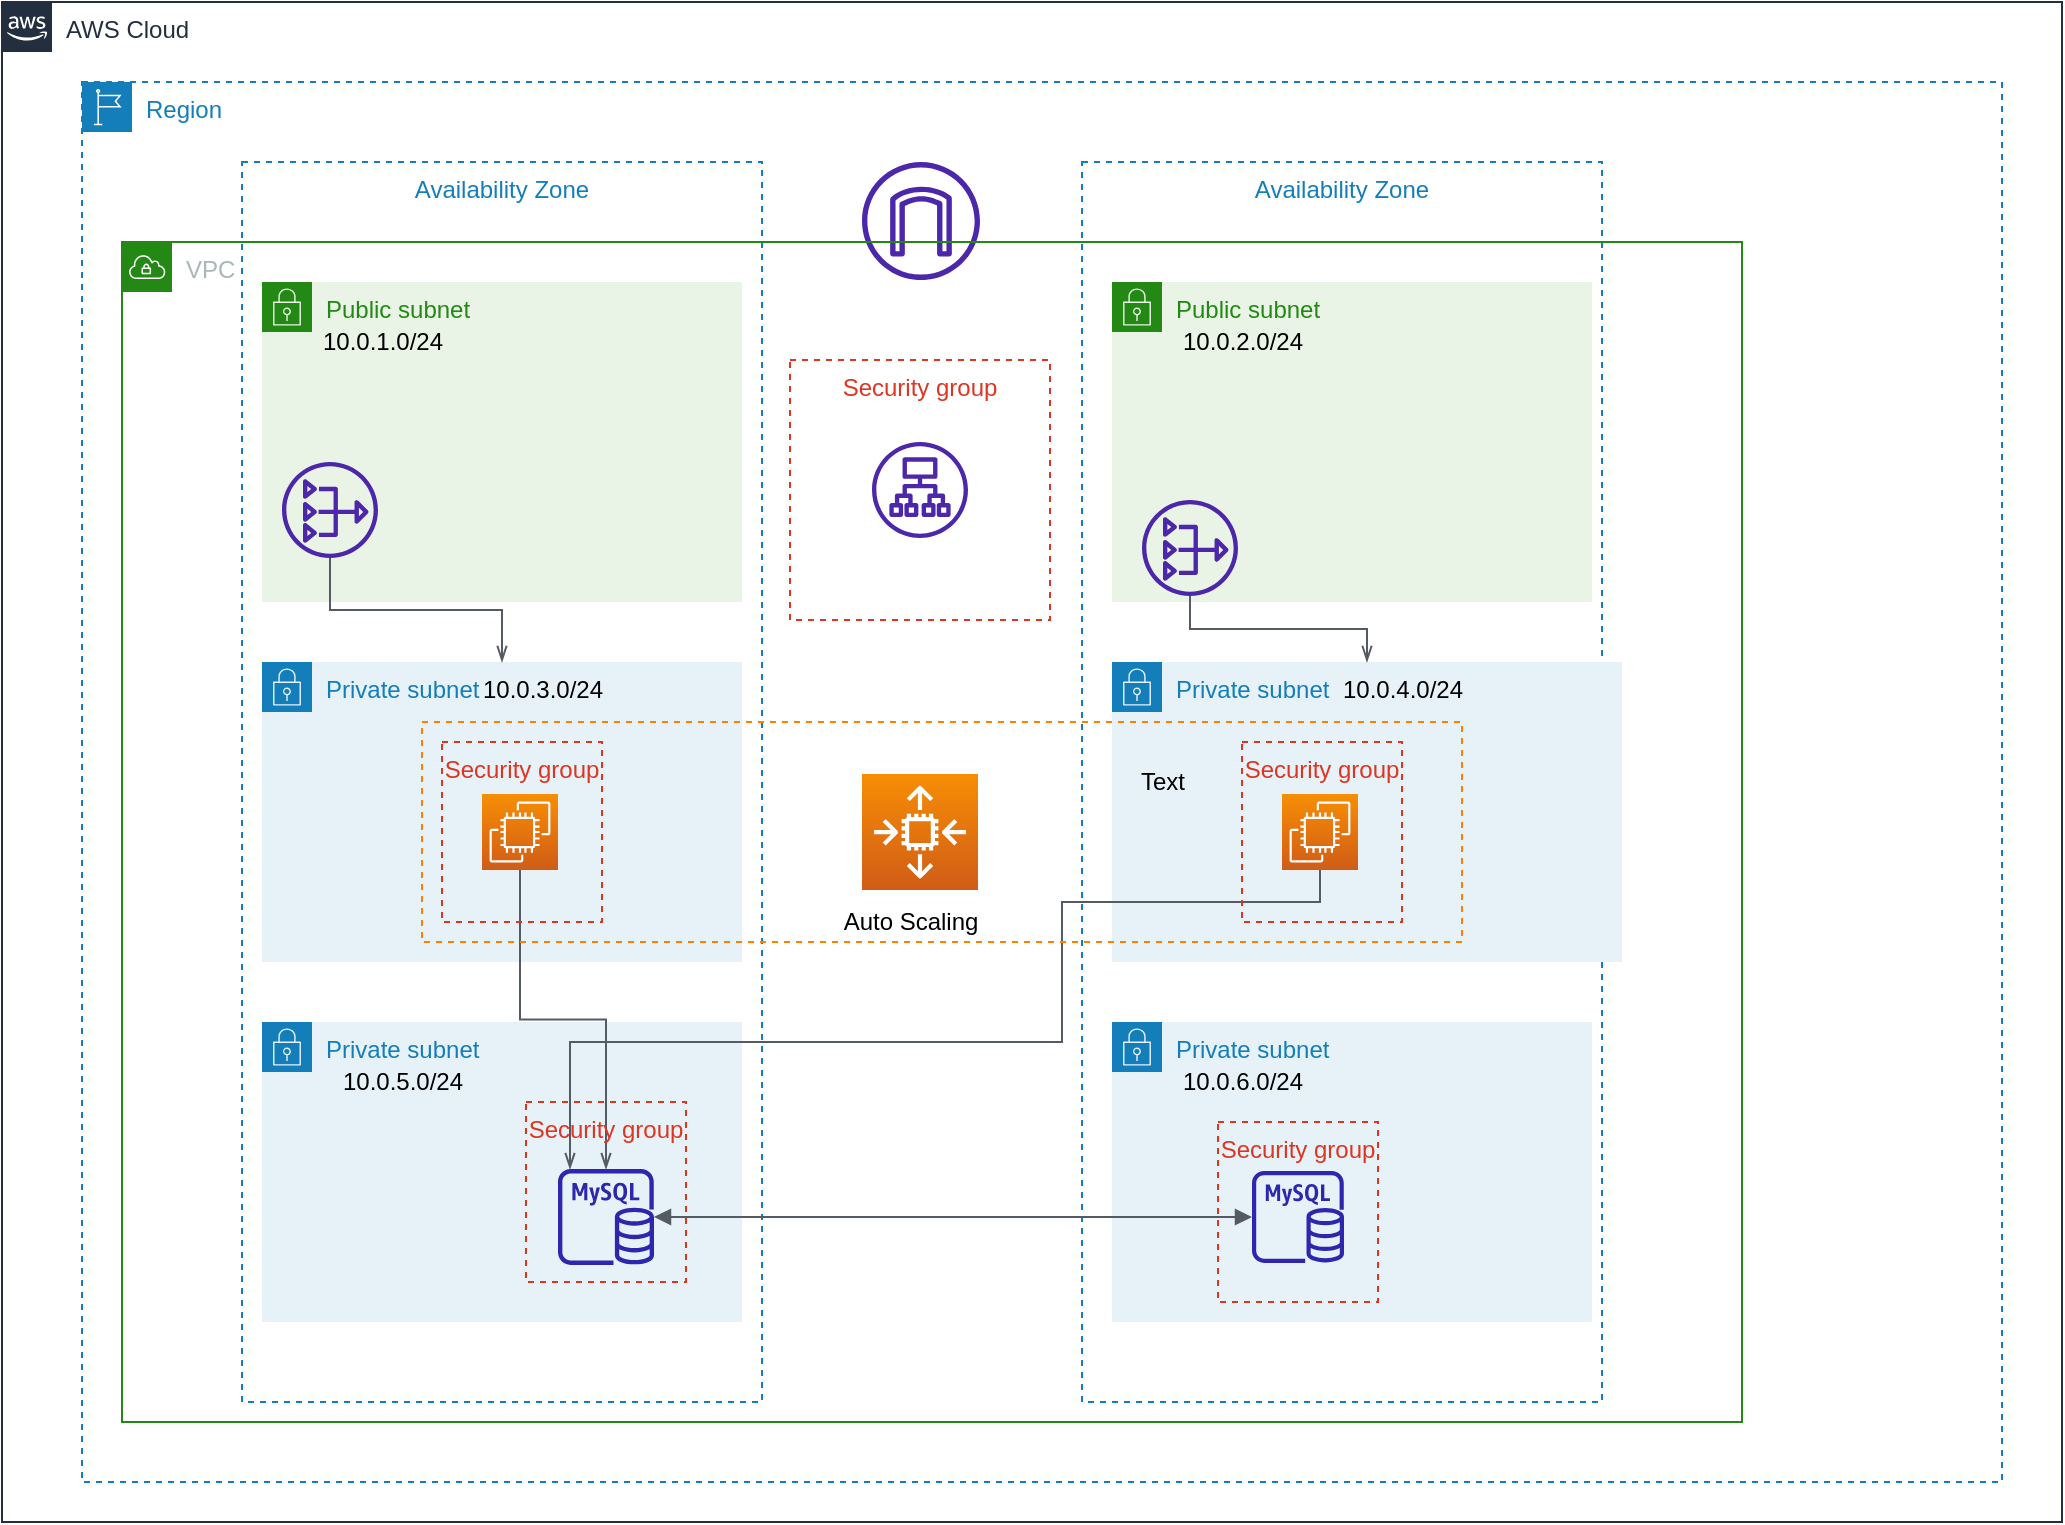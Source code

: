 <mxfile version="16.5.4" type="github">
  <diagram id="Ht1M8jgEwFfnCIfOTk4-" name="Page-1">
    <mxGraphModel dx="3555" dy="1965" grid="1" gridSize="10" guides="1" tooltips="1" connect="1" arrows="1" fold="1" page="1" pageScale="1" pageWidth="1100" pageHeight="850" math="0" shadow="0">
      <root>
        <mxCell id="0" />
        <mxCell id="1" parent="0" />
        <mxCell id="m-Myh3C7QMHVJur2ZRFy-6" value="Region" style="points=[[0,0],[0.25,0],[0.5,0],[0.75,0],[1,0],[1,0.25],[1,0.5],[1,0.75],[1,1],[0.75,1],[0.5,1],[0.25,1],[0,1],[0,0.75],[0,0.5],[0,0.25]];outlineConnect=0;gradientColor=none;html=1;whiteSpace=wrap;fontSize=12;fontStyle=0;container=1;pointerEvents=0;collapsible=0;recursiveResize=0;shape=mxgraph.aws4.group;grIcon=mxgraph.aws4.group_region;strokeColor=#147EBA;fillColor=none;verticalAlign=top;align=left;spacingLeft=30;fontColor=#147EBA;dashed=1;" vertex="1" parent="1">
          <mxGeometry x="80" y="110" width="960" height="700" as="geometry" />
        </mxCell>
        <mxCell id="m-Myh3C7QMHVJur2ZRFy-13" value="Private subnet" style="points=[[0,0],[0.25,0],[0.5,0],[0.75,0],[1,0],[1,0.25],[1,0.5],[1,0.75],[1,1],[0.75,1],[0.5,1],[0.25,1],[0,1],[0,0.75],[0,0.5],[0,0.25]];outlineConnect=0;gradientColor=none;html=1;whiteSpace=wrap;fontSize=12;fontStyle=0;container=1;pointerEvents=0;collapsible=0;recursiveResize=0;shape=mxgraph.aws4.group;grIcon=mxgraph.aws4.group_security_group;grStroke=0;strokeColor=#147EBA;fillColor=#E6F2F8;verticalAlign=top;align=left;spacingLeft=30;fontColor=#147EBA;dashed=0;" vertex="1" parent="m-Myh3C7QMHVJur2ZRFy-6">
          <mxGeometry x="90" y="470" width="240" height="150" as="geometry" />
        </mxCell>
        <mxCell id="m-Myh3C7QMHVJur2ZRFy-4" value="AWS Cloud" style="points=[[0,0],[0.25,0],[0.5,0],[0.75,0],[1,0],[1,0.25],[1,0.5],[1,0.75],[1,1],[0.75,1],[0.5,1],[0.25,1],[0,1],[0,0.75],[0,0.5],[0,0.25]];outlineConnect=0;gradientColor=none;html=1;whiteSpace=wrap;fontSize=12;fontStyle=0;container=1;pointerEvents=0;collapsible=0;recursiveResize=0;shape=mxgraph.aws4.group;grIcon=mxgraph.aws4.group_aws_cloud_alt;strokeColor=#232F3E;fillColor=none;verticalAlign=top;align=left;spacingLeft=30;fontColor=#232F3E;dashed=0;" vertex="1" parent="1">
          <mxGeometry x="40" y="70" width="1030" height="760" as="geometry" />
        </mxCell>
        <mxCell id="m-Myh3C7QMHVJur2ZRFy-7" value="Availability Zone" style="fillColor=none;strokeColor=#147EBA;dashed=1;verticalAlign=top;fontStyle=0;fontColor=#147EBA;" vertex="1" parent="m-Myh3C7QMHVJur2ZRFy-4">
          <mxGeometry x="540" y="80" width="260" height="620" as="geometry" />
        </mxCell>
        <mxCell id="m-Myh3C7QMHVJur2ZRFy-33" value="" style="sketch=0;outlineConnect=0;fontColor=#232F3E;gradientColor=none;fillColor=#4D27AA;strokeColor=none;dashed=0;verticalLabelPosition=bottom;verticalAlign=top;align=center;html=1;fontSize=12;fontStyle=0;aspect=fixed;pointerEvents=1;shape=mxgraph.aws4.internet_gateway;" vertex="1" parent="m-Myh3C7QMHVJur2ZRFy-4">
          <mxGeometry x="430" y="80" width="59" height="59" as="geometry" />
        </mxCell>
        <mxCell id="m-Myh3C7QMHVJur2ZRFy-55" value="10.0.5.0/24" style="text;html=1;resizable=0;autosize=1;align=center;verticalAlign=middle;points=[];fillColor=none;strokeColor=none;rounded=0;dashed=1;" vertex="1" parent="m-Myh3C7QMHVJur2ZRFy-4">
          <mxGeometry x="160" y="530" width="80" height="20" as="geometry" />
        </mxCell>
        <mxCell id="m-Myh3C7QMHVJur2ZRFy-8" value="Availability Zone" style="fillColor=none;strokeColor=#147EBA;dashed=1;verticalAlign=top;fontStyle=0;fontColor=#147EBA;" vertex="1" parent="m-Myh3C7QMHVJur2ZRFy-4">
          <mxGeometry x="120" y="80" width="260" height="620" as="geometry" />
        </mxCell>
        <mxCell id="m-Myh3C7QMHVJur2ZRFy-9" value="VPC" style="points=[[0,0],[0.25,0],[0.5,0],[0.75,0],[1,0],[1,0.25],[1,0.5],[1,0.75],[1,1],[0.75,1],[0.5,1],[0.25,1],[0,1],[0,0.75],[0,0.5],[0,0.25]];outlineConnect=0;gradientColor=none;html=1;whiteSpace=wrap;fontSize=12;fontStyle=0;container=1;pointerEvents=0;collapsible=0;recursiveResize=0;shape=mxgraph.aws4.group;grIcon=mxgraph.aws4.group_vpc;strokeColor=#248814;fillColor=none;verticalAlign=top;align=left;spacingLeft=30;fontColor=#AAB7B8;dashed=0;" vertex="1" parent="1">
          <mxGeometry x="100" y="190" width="810" height="590" as="geometry" />
        </mxCell>
        <mxCell id="m-Myh3C7QMHVJur2ZRFy-10" value="Public subnet" style="points=[[0,0],[0.25,0],[0.5,0],[0.75,0],[1,0],[1,0.25],[1,0.5],[1,0.75],[1,1],[0.75,1],[0.5,1],[0.25,1],[0,1],[0,0.75],[0,0.5],[0,0.25]];outlineConnect=0;gradientColor=none;html=1;whiteSpace=wrap;fontSize=12;fontStyle=0;container=1;pointerEvents=0;collapsible=0;recursiveResize=0;shape=mxgraph.aws4.group;grIcon=mxgraph.aws4.group_security_group;grStroke=0;strokeColor=#248814;fillColor=#E9F3E6;verticalAlign=top;align=left;spacingLeft=30;fontColor=#248814;dashed=0;" vertex="1" parent="m-Myh3C7QMHVJur2ZRFy-9">
          <mxGeometry x="70" y="20" width="240" height="160" as="geometry" />
        </mxCell>
        <mxCell id="m-Myh3C7QMHVJur2ZRFy-28" value="" style="sketch=0;outlineConnect=0;fontColor=#232F3E;gradientColor=none;fillColor=#4D27AA;strokeColor=none;dashed=0;verticalLabelPosition=bottom;verticalAlign=top;align=center;html=1;fontSize=12;fontStyle=0;aspect=fixed;pointerEvents=1;shape=mxgraph.aws4.nat_gateway;" vertex="1" parent="m-Myh3C7QMHVJur2ZRFy-10">
          <mxGeometry x="10" y="90" width="48" height="48" as="geometry" />
        </mxCell>
        <mxCell id="m-Myh3C7QMHVJur2ZRFy-58" value="10.0.1.0/24" style="text;html=1;resizable=0;autosize=1;align=center;verticalAlign=middle;points=[];fillColor=none;strokeColor=none;rounded=0;dashed=1;" vertex="1" parent="m-Myh3C7QMHVJur2ZRFy-10">
          <mxGeometry x="20" y="20" width="80" height="20" as="geometry" />
        </mxCell>
        <mxCell id="m-Myh3C7QMHVJur2ZRFy-12" value="Private subnet" style="points=[[0,0],[0.25,0],[0.5,0],[0.75,0],[1,0],[1,0.25],[1,0.5],[1,0.75],[1,1],[0.75,1],[0.5,1],[0.25,1],[0,1],[0,0.75],[0,0.5],[0,0.25]];outlineConnect=0;gradientColor=none;html=1;whiteSpace=wrap;fontSize=12;fontStyle=0;container=1;pointerEvents=0;collapsible=0;recursiveResize=0;shape=mxgraph.aws4.group;grIcon=mxgraph.aws4.group_security_group;grStroke=0;strokeColor=#147EBA;fillColor=#E6F2F8;verticalAlign=top;align=left;spacingLeft=30;fontColor=#147EBA;dashed=0;" vertex="1" parent="m-Myh3C7QMHVJur2ZRFy-9">
          <mxGeometry x="70" y="210" width="240" height="150" as="geometry" />
        </mxCell>
        <mxCell id="m-Myh3C7QMHVJur2ZRFy-18" value="" style="sketch=0;points=[[0,0,0],[0.25,0,0],[0.5,0,0],[0.75,0,0],[1,0,0],[0,1,0],[0.25,1,0],[0.5,1,0],[0.75,1,0],[1,1,0],[0,0.25,0],[0,0.5,0],[0,0.75,0],[1,0.25,0],[1,0.5,0],[1,0.75,0]];outlineConnect=0;fontColor=#232F3E;gradientColor=#F78E04;gradientDirection=north;fillColor=#D05C17;strokeColor=#ffffff;dashed=0;verticalLabelPosition=bottom;verticalAlign=top;align=center;html=1;fontSize=12;fontStyle=0;aspect=fixed;shape=mxgraph.aws4.resourceIcon;resIcon=mxgraph.aws4.ec2;" vertex="1" parent="m-Myh3C7QMHVJur2ZRFy-12">
          <mxGeometry x="110" y="66" width="38" height="38" as="geometry" />
        </mxCell>
        <mxCell id="m-Myh3C7QMHVJur2ZRFy-53" value="10.0.3.0/24" style="text;html=1;resizable=0;autosize=1;align=center;verticalAlign=middle;points=[];fillColor=none;strokeColor=none;rounded=0;dashed=1;" vertex="1" parent="m-Myh3C7QMHVJur2ZRFy-12">
          <mxGeometry x="100" y="4" width="80" height="20" as="geometry" />
        </mxCell>
        <mxCell id="m-Myh3C7QMHVJur2ZRFy-17" value="" style="sketch=0;points=[[0,0,0],[0.25,0,0],[0.5,0,0],[0.75,0,0],[1,0,0],[0,1,0],[0.25,1,0],[0.5,1,0],[0.75,1,0],[1,1,0],[0,0.25,0],[0,0.5,0],[0,0.75,0],[1,0.25,0],[1,0.5,0],[1,0.75,0]];outlineConnect=0;fontColor=#232F3E;gradientColor=#F78E04;gradientDirection=north;fillColor=#D05C17;strokeColor=#ffffff;dashed=0;verticalLabelPosition=bottom;verticalAlign=top;align=center;html=1;fontSize=12;fontStyle=0;aspect=fixed;shape=mxgraph.aws4.resourceIcon;resIcon=mxgraph.aws4.auto_scaling2;" vertex="1" parent="m-Myh3C7QMHVJur2ZRFy-9">
          <mxGeometry x="370" y="266" width="58" height="58" as="geometry" />
        </mxCell>
        <mxCell id="m-Myh3C7QMHVJur2ZRFy-32" value="" style="sketch=0;outlineConnect=0;fontColor=#232F3E;gradientColor=none;fillColor=#4D27AA;strokeColor=none;dashed=0;verticalLabelPosition=bottom;verticalAlign=top;align=center;html=1;fontSize=12;fontStyle=0;aspect=fixed;pointerEvents=1;shape=mxgraph.aws4.application_load_balancer;" vertex="1" parent="m-Myh3C7QMHVJur2ZRFy-9">
          <mxGeometry x="375" y="100" width="48" height="48" as="geometry" />
        </mxCell>
        <mxCell id="m-Myh3C7QMHVJur2ZRFy-38" value="" style="edgeStyle=orthogonalEdgeStyle;html=1;endArrow=openThin;elbow=vertical;startArrow=none;endFill=0;strokeColor=#545B64;rounded=0;" edge="1" parent="m-Myh3C7QMHVJur2ZRFy-9" source="m-Myh3C7QMHVJur2ZRFy-28" target="m-Myh3C7QMHVJur2ZRFy-12">
          <mxGeometry width="100" relative="1" as="geometry">
            <mxPoint x="434.053" y="178.0" as="sourcePoint" />
            <mxPoint x="520.053" y="220" as="targetPoint" />
          </mxGeometry>
        </mxCell>
        <mxCell id="m-Myh3C7QMHVJur2ZRFy-11" value="Public subnet" style="points=[[0,0],[0.25,0],[0.5,0],[0.75,0],[1,0],[1,0.25],[1,0.5],[1,0.75],[1,1],[0.75,1],[0.5,1],[0.25,1],[0,1],[0,0.75],[0,0.5],[0,0.25]];outlineConnect=0;gradientColor=none;html=1;whiteSpace=wrap;fontSize=12;fontStyle=0;container=1;pointerEvents=0;collapsible=0;recursiveResize=0;shape=mxgraph.aws4.group;grIcon=mxgraph.aws4.group_security_group;grStroke=0;strokeColor=#248814;fillColor=#E9F3E6;verticalAlign=top;align=left;spacingLeft=30;fontColor=#248814;dashed=0;" vertex="1" parent="m-Myh3C7QMHVJur2ZRFy-9">
          <mxGeometry x="495" y="20" width="240" height="160" as="geometry" />
        </mxCell>
        <mxCell id="m-Myh3C7QMHVJur2ZRFy-59" value="10.0.2.0/24" style="text;html=1;resizable=0;autosize=1;align=center;verticalAlign=middle;points=[];fillColor=none;strokeColor=none;rounded=0;dashed=1;" vertex="1" parent="m-Myh3C7QMHVJur2ZRFy-11">
          <mxGeometry x="25" y="20" width="80" height="20" as="geometry" />
        </mxCell>
        <mxCell id="m-Myh3C7QMHVJur2ZRFy-15" value="Private subnet" style="points=[[0,0],[0.25,0],[0.5,0],[0.75,0],[1,0],[1,0.25],[1,0.5],[1,0.75],[1,1],[0.75,1],[0.5,1],[0.25,1],[0,1],[0,0.75],[0,0.5],[0,0.25]];outlineConnect=0;gradientColor=none;html=1;whiteSpace=wrap;fontSize=12;fontStyle=0;container=1;pointerEvents=0;collapsible=0;recursiveResize=0;shape=mxgraph.aws4.group;grIcon=mxgraph.aws4.group_security_group;grStroke=0;strokeColor=#147EBA;fillColor=#E6F2F8;verticalAlign=top;align=left;spacingLeft=30;fontColor=#147EBA;dashed=0;" vertex="1" parent="m-Myh3C7QMHVJur2ZRFy-9">
          <mxGeometry x="495" y="210" width="255" height="150" as="geometry" />
        </mxCell>
        <mxCell id="m-Myh3C7QMHVJur2ZRFy-19" value="" style="sketch=0;points=[[0,0,0],[0.25,0,0],[0.5,0,0],[0.75,0,0],[1,0,0],[0,1,0],[0.25,1,0],[0.5,1,0],[0.75,1,0],[1,1,0],[0,0.25,0],[0,0.5,0],[0,0.75,0],[1,0.25,0],[1,0.5,0],[1,0.75,0]];outlineConnect=0;fontColor=#232F3E;gradientColor=#F78E04;gradientDirection=north;fillColor=#D05C17;strokeColor=#ffffff;dashed=0;verticalLabelPosition=bottom;verticalAlign=top;align=center;html=1;fontSize=12;fontStyle=0;aspect=fixed;shape=mxgraph.aws4.resourceIcon;resIcon=mxgraph.aws4.ec2;" vertex="1" parent="m-Myh3C7QMHVJur2ZRFy-15">
          <mxGeometry x="85" y="66" width="38" height="38" as="geometry" />
        </mxCell>
        <mxCell id="m-Myh3C7QMHVJur2ZRFy-54" value="10.0.4.0/24" style="text;html=1;resizable=0;autosize=1;align=center;verticalAlign=middle;points=[];fillColor=none;strokeColor=none;rounded=0;dashed=1;" vertex="1" parent="m-Myh3C7QMHVJur2ZRFy-15">
          <mxGeometry x="105" y="4" width="80" height="20" as="geometry" />
        </mxCell>
        <mxCell id="m-Myh3C7QMHVJur2ZRFy-24" value="" style="sketch=0;outlineConnect=0;fontColor=#232F3E;gradientColor=none;fillColor=#4D27AA;strokeColor=none;dashed=0;verticalLabelPosition=bottom;verticalAlign=top;align=center;html=1;fontSize=12;fontStyle=0;aspect=fixed;pointerEvents=1;shape=mxgraph.aws4.nat_gateway;" vertex="1" parent="m-Myh3C7QMHVJur2ZRFy-9">
          <mxGeometry x="510" y="129" width="48" height="48" as="geometry" />
        </mxCell>
        <mxCell id="m-Myh3C7QMHVJur2ZRFy-37" value="" style="edgeStyle=orthogonalEdgeStyle;html=1;endArrow=openThin;elbow=vertical;startArrow=none;endFill=0;strokeColor=#545B64;rounded=0;" edge="1" parent="m-Myh3C7QMHVJur2ZRFy-9" source="m-Myh3C7QMHVJur2ZRFy-24" target="m-Myh3C7QMHVJur2ZRFy-15">
          <mxGeometry width="100" relative="1" as="geometry">
            <mxPoint x="320" y="380" as="sourcePoint" />
            <mxPoint x="420" y="380" as="targetPoint" />
          </mxGeometry>
        </mxCell>
        <mxCell id="m-Myh3C7QMHVJur2ZRFy-14" value="Private subnet" style="points=[[0,0],[0.25,0],[0.5,0],[0.75,0],[1,0],[1,0.25],[1,0.5],[1,0.75],[1,1],[0.75,1],[0.5,1],[0.25,1],[0,1],[0,0.75],[0,0.5],[0,0.25]];outlineConnect=0;gradientColor=none;html=1;whiteSpace=wrap;fontSize=12;fontStyle=0;container=1;pointerEvents=0;collapsible=0;recursiveResize=0;shape=mxgraph.aws4.group;grIcon=mxgraph.aws4.group_security_group;grStroke=0;strokeColor=#147EBA;fillColor=#E6F2F8;verticalAlign=top;align=left;spacingLeft=30;fontColor=#147EBA;dashed=0;" vertex="1" parent="m-Myh3C7QMHVJur2ZRFy-9">
          <mxGeometry x="495" y="390" width="240" height="150" as="geometry" />
        </mxCell>
        <mxCell id="m-Myh3C7QMHVJur2ZRFy-44" value="" style="sketch=0;outlineConnect=0;fontColor=#232F3E;gradientColor=none;fillColor=#2E27AD;strokeColor=none;dashed=0;verticalLabelPosition=bottom;verticalAlign=top;align=center;html=1;fontSize=12;fontStyle=0;aspect=fixed;pointerEvents=1;shape=mxgraph.aws4.rds_mysql_instance;" vertex="1" parent="m-Myh3C7QMHVJur2ZRFy-14">
          <mxGeometry x="70" y="74.5" width="46" height="46" as="geometry" />
        </mxCell>
        <mxCell id="m-Myh3C7QMHVJur2ZRFy-51" value="Security group" style="fillColor=none;strokeColor=#DD3522;verticalAlign=top;fontStyle=0;fontColor=#DD3522;dashed=1;" vertex="1" parent="m-Myh3C7QMHVJur2ZRFy-14">
          <mxGeometry x="53" y="50" width="80" height="90" as="geometry" />
        </mxCell>
        <mxCell id="m-Myh3C7QMHVJur2ZRFy-56" value="10.0.6.0/24" style="text;html=1;resizable=0;autosize=1;align=center;verticalAlign=middle;points=[];fillColor=none;strokeColor=none;rounded=0;dashed=1;" vertex="1" parent="m-Myh3C7QMHVJur2ZRFy-14">
          <mxGeometry x="25" y="20" width="80" height="20" as="geometry" />
        </mxCell>
        <mxCell id="m-Myh3C7QMHVJur2ZRFy-31" value="Auto Scaling" style="text;html=1;resizable=0;autosize=1;align=center;verticalAlign=middle;points=[];fillColor=none;strokeColor=none;rounded=0;dashed=1;" vertex="1" parent="m-Myh3C7QMHVJur2ZRFy-9">
          <mxGeometry x="354" y="330" width="80" height="20" as="geometry" />
        </mxCell>
        <mxCell id="m-Myh3C7QMHVJur2ZRFy-39" value="" style="sketch=0;outlineConnect=0;fontColor=#232F3E;gradientColor=none;fillColor=#2E27AD;strokeColor=none;dashed=0;verticalLabelPosition=bottom;verticalAlign=top;align=center;html=1;fontSize=12;fontStyle=0;aspect=fixed;pointerEvents=1;shape=mxgraph.aws4.rds_mysql_instance;" vertex="1" parent="m-Myh3C7QMHVJur2ZRFy-9">
          <mxGeometry x="218" y="463.5" width="48" height="48" as="geometry" />
        </mxCell>
        <mxCell id="m-Myh3C7QMHVJur2ZRFy-41" value="" style="edgeStyle=orthogonalEdgeStyle;html=1;endArrow=openThin;elbow=vertical;startArrow=none;endFill=0;strokeColor=#545B64;rounded=0;exitX=0.5;exitY=1;exitDx=0;exitDy=0;exitPerimeter=0;" edge="1" parent="m-Myh3C7QMHVJur2ZRFy-9" source="m-Myh3C7QMHVJur2ZRFy-18" target="m-Myh3C7QMHVJur2ZRFy-39">
          <mxGeometry width="100" relative="1" as="geometry">
            <mxPoint x="470" y="160" as="sourcePoint" />
            <mxPoint x="570" y="160" as="targetPoint" />
          </mxGeometry>
        </mxCell>
        <mxCell id="m-Myh3C7QMHVJur2ZRFy-43" value="" style="edgeStyle=orthogonalEdgeStyle;html=1;endArrow=none;elbow=vertical;startArrow=openThin;startFill=0;strokeColor=#545B64;rounded=0;entryX=0.5;entryY=1;entryDx=0;entryDy=0;entryPerimeter=0;" edge="1" parent="m-Myh3C7QMHVJur2ZRFy-9" source="m-Myh3C7QMHVJur2ZRFy-39" target="m-Myh3C7QMHVJur2ZRFy-19">
          <mxGeometry width="100" relative="1" as="geometry">
            <mxPoint x="470" y="200" as="sourcePoint" />
            <mxPoint x="570" y="200" as="targetPoint" />
            <Array as="points">
              <mxPoint x="224" y="400" />
              <mxPoint x="470" y="400" />
              <mxPoint x="470" y="330" />
              <mxPoint x="599" y="330" />
            </Array>
          </mxGeometry>
        </mxCell>
        <mxCell id="m-Myh3C7QMHVJur2ZRFy-45" value="" style="edgeStyle=orthogonalEdgeStyle;html=1;endArrow=block;elbow=vertical;startArrow=block;startFill=1;endFill=1;strokeColor=#545B64;rounded=0;" edge="1" parent="m-Myh3C7QMHVJur2ZRFy-9" source="m-Myh3C7QMHVJur2ZRFy-39" target="m-Myh3C7QMHVJur2ZRFy-44">
          <mxGeometry width="100" relative="1" as="geometry">
            <mxPoint x="470" y="200" as="sourcePoint" />
            <mxPoint x="570" y="200" as="targetPoint" />
          </mxGeometry>
        </mxCell>
        <mxCell id="m-Myh3C7QMHVJur2ZRFy-46" value="" style="rounded=0;whiteSpace=wrap;html=1;dashed=1;strokeColor=#FF8000;fillColor=none;" vertex="1" parent="m-Myh3C7QMHVJur2ZRFy-9">
          <mxGeometry x="150" y="240" width="520" height="110" as="geometry" />
        </mxCell>
        <mxCell id="m-Myh3C7QMHVJur2ZRFy-48" value="Security group" style="fillColor=none;strokeColor=#DD3522;verticalAlign=top;fontStyle=0;fontColor=#DD3522;dashed=1;" vertex="1" parent="m-Myh3C7QMHVJur2ZRFy-9">
          <mxGeometry x="334" y="59" width="130" height="130" as="geometry" />
        </mxCell>
        <mxCell id="m-Myh3C7QMHVJur2ZRFy-50" value="Security group" style="fillColor=none;strokeColor=#DD3522;verticalAlign=top;fontStyle=0;fontColor=#DD3522;dashed=1;" vertex="1" parent="m-Myh3C7QMHVJur2ZRFy-9">
          <mxGeometry x="160" y="250" width="80" height="90" as="geometry" />
        </mxCell>
        <mxCell id="m-Myh3C7QMHVJur2ZRFy-52" value="Security group" style="fillColor=none;strokeColor=#DD3522;verticalAlign=top;fontStyle=0;fontColor=#DD3522;dashed=1;" vertex="1" parent="m-Myh3C7QMHVJur2ZRFy-9">
          <mxGeometry x="202" y="430" width="80" height="90" as="geometry" />
        </mxCell>
        <mxCell id="m-Myh3C7QMHVJur2ZRFy-49" value="Security group" style="fillColor=none;strokeColor=#DD3522;verticalAlign=top;fontStyle=0;fontColor=#DD3522;dashed=1;" vertex="1" parent="1">
          <mxGeometry x="660" y="440" width="80" height="90" as="geometry" />
        </mxCell>
        <mxCell id="m-Myh3C7QMHVJur2ZRFy-57" value="Text" style="text;html=1;resizable=0;autosize=1;align=center;verticalAlign=middle;points=[];fillColor=none;strokeColor=none;rounded=0;dashed=1;" vertex="1" parent="1">
          <mxGeometry x="600" y="450" width="40" height="20" as="geometry" />
        </mxCell>
      </root>
    </mxGraphModel>
  </diagram>
</mxfile>
